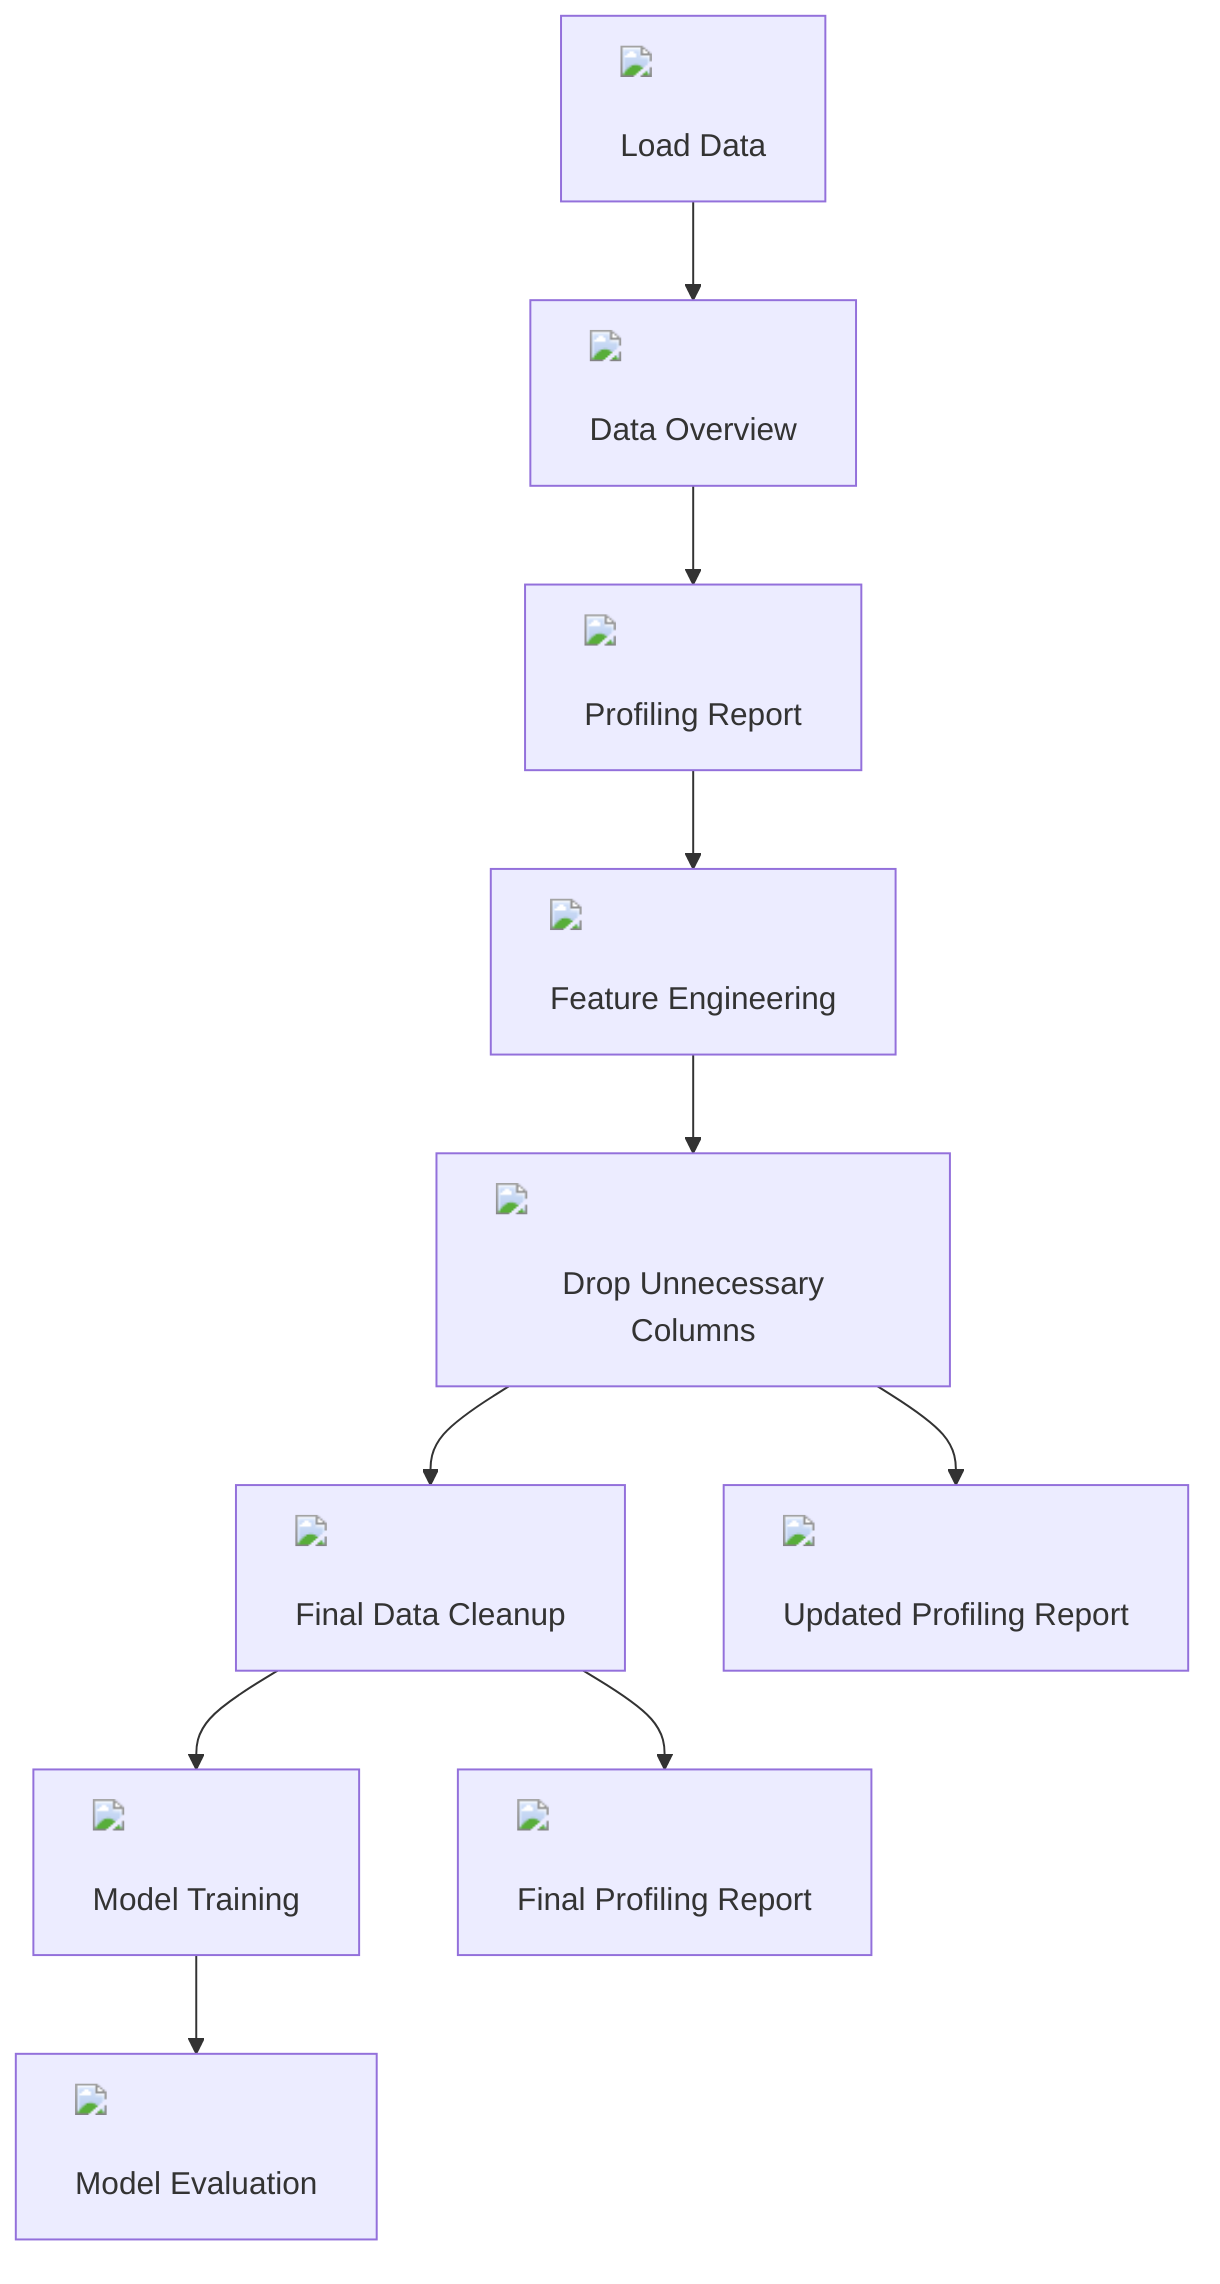 flowchart TD
    A["<img src='icons/file.svg'/> <br/> Load Data"] --> B["<img src='table.svg'/> <br/> Data Overview"]
    B --> C["<img src='icons/brain.svg'/> <br/> Profiling Report"]
    C --> D["<img src='icons/column_split.svg'/> <br/> Feature Engineering"]
    D --> E["<img src='icons/column_split.svg'/> <br/> Drop Unnecessary Columns"]
    E --> F["<img src='table.svg'/> <br/> Final Data Cleanup"]
    F --> G["<img src='icons/brain.svg'/> <br/> Model Training"]
    G --> H["<img src='icons/brain.svg'/> <br/> Model Evaluation"]
    
    E --> I["<img src='icons/table.svg'/> <br/> Updated Profiling Report"]
    F --> J["<img src='icons/table.svg'/> <br/> Final Profiling Report"]